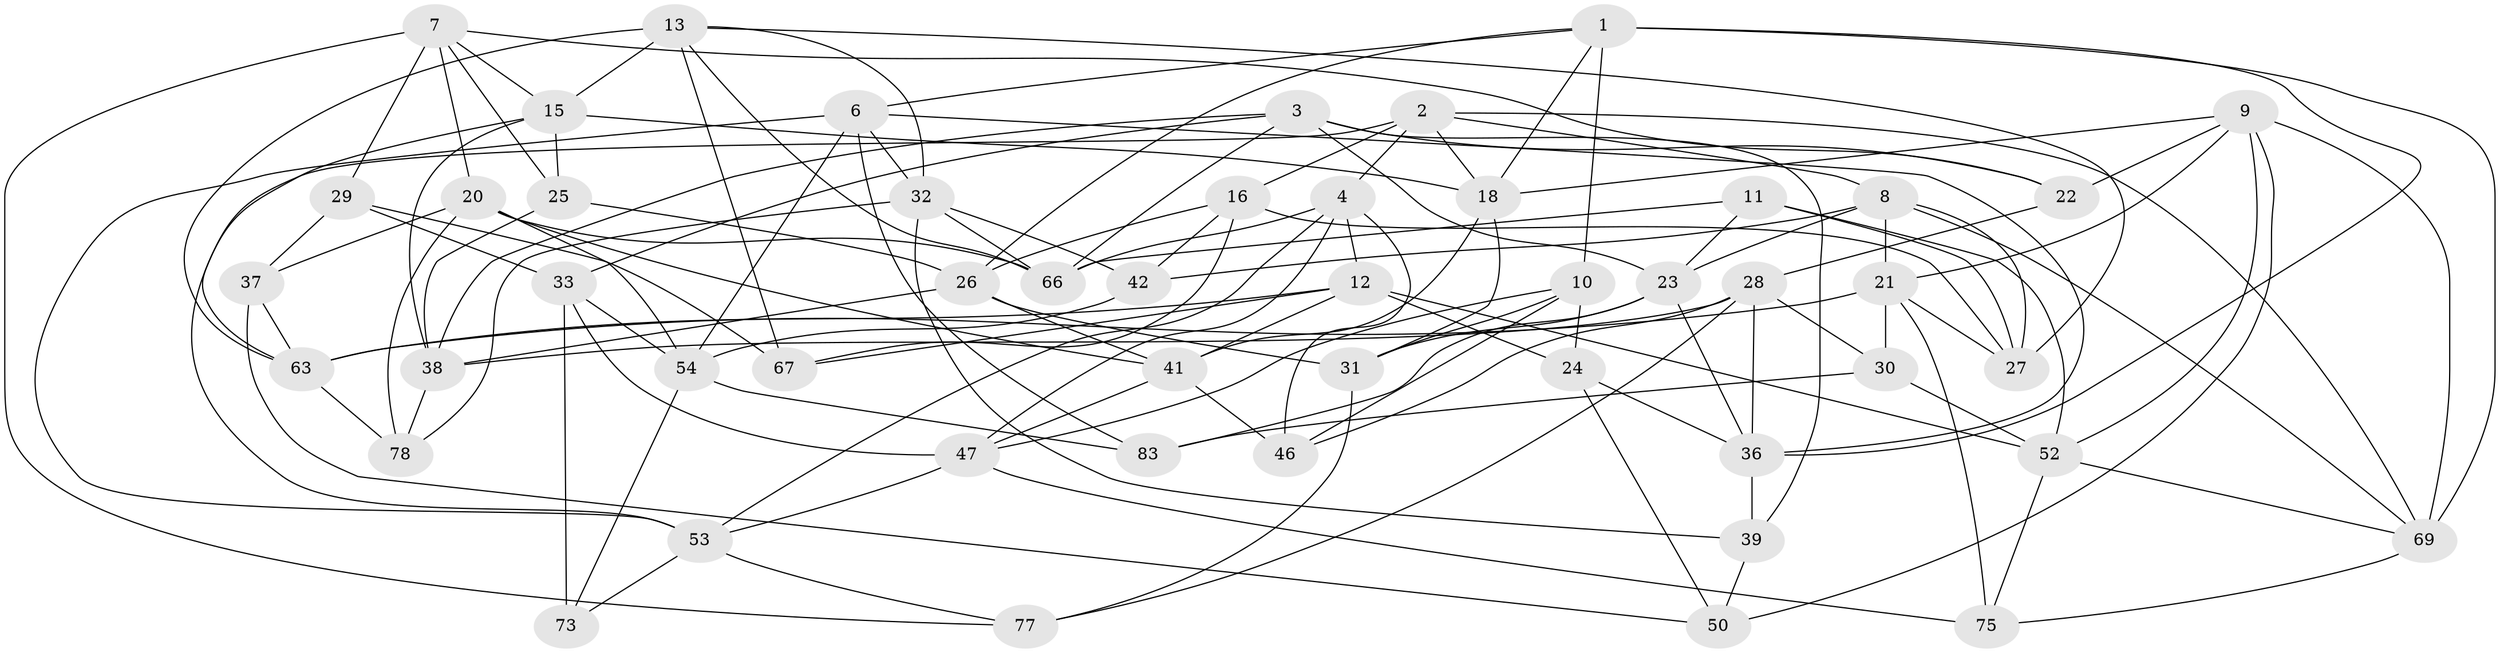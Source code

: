 // Generated by graph-tools (version 1.1) at 2025/52/02/27/25 19:52:34]
// undirected, 50 vertices, 130 edges
graph export_dot {
graph [start="1"]
  node [color=gray90,style=filled];
  1 [super="+58"];
  2 [super="+5"];
  3 [super="+14"];
  4 [super="+40"];
  6 [super="+48"];
  7 [super="+65"];
  8 [super="+19"];
  9 [super="+68"];
  10 [super="+72"];
  11;
  12 [super="+17"];
  13 [super="+44"];
  15 [super="+60"];
  16 [super="+79"];
  18 [super="+57"];
  20 [super="+70"];
  21 [super="+61"];
  22;
  23 [super="+55"];
  24;
  25;
  26 [super="+76"];
  27 [super="+81"];
  28 [super="+35"];
  29;
  30;
  31 [super="+51"];
  32 [super="+34"];
  33 [super="+49"];
  36 [super="+43"];
  37;
  38 [super="+62"];
  39;
  41 [super="+45"];
  42;
  46;
  47 [super="+59"];
  50;
  52 [super="+64"];
  53 [super="+56"];
  54 [super="+82"];
  63 [super="+80"];
  66 [super="+74"];
  67;
  69 [super="+71"];
  73;
  75;
  77;
  78;
  83;
  1 -- 69;
  1 -- 10;
  1 -- 18;
  1 -- 6;
  1 -- 36;
  1 -- 26;
  2 -- 4;
  2 -- 69;
  2 -- 53;
  2 -- 18;
  2 -- 16;
  2 -- 8;
  3 -- 39;
  3 -- 66;
  3 -- 38;
  3 -- 33;
  3 -- 22;
  3 -- 23;
  4 -- 53;
  4 -- 47;
  4 -- 66;
  4 -- 12;
  4 -- 46;
  6 -- 32;
  6 -- 83;
  6 -- 54;
  6 -- 36;
  6 -- 53;
  7 -- 25;
  7 -- 15;
  7 -- 20;
  7 -- 77;
  7 -- 29;
  7 -- 22;
  8 -- 42;
  8 -- 21;
  8 -- 23;
  8 -- 27;
  8 -- 69;
  9 -- 18;
  9 -- 69;
  9 -- 50;
  9 -- 22;
  9 -- 21;
  9 -- 52;
  10 -- 24;
  10 -- 31 [weight=2];
  10 -- 46;
  10 -- 47;
  11 -- 66;
  11 -- 23;
  11 -- 52;
  11 -- 27;
  12 -- 63;
  12 -- 52;
  12 -- 24;
  12 -- 41;
  12 -- 67;
  13 -- 27;
  13 -- 15;
  13 -- 66;
  13 -- 67;
  13 -- 63;
  13 -- 32;
  15 -- 25;
  15 -- 63;
  15 -- 38;
  15 -- 18;
  16 -- 27 [weight=2];
  16 -- 26;
  16 -- 42;
  16 -- 67;
  18 -- 41;
  18 -- 31;
  20 -- 37;
  20 -- 54;
  20 -- 41;
  20 -- 66;
  20 -- 78;
  21 -- 30;
  21 -- 75;
  21 -- 27;
  21 -- 63;
  22 -- 28;
  23 -- 83;
  23 -- 36;
  23 -- 31;
  24 -- 50;
  24 -- 36;
  25 -- 38;
  25 -- 26;
  26 -- 38;
  26 -- 41;
  26 -- 31;
  28 -- 38;
  28 -- 36;
  28 -- 46;
  28 -- 77;
  28 -- 30;
  29 -- 37;
  29 -- 67;
  29 -- 33;
  30 -- 83;
  30 -- 52;
  31 -- 77;
  32 -- 42;
  32 -- 66;
  32 -- 78;
  32 -- 39;
  33 -- 73 [weight=2];
  33 -- 47;
  33 -- 54;
  36 -- 39;
  37 -- 50;
  37 -- 63;
  38 -- 78;
  39 -- 50;
  41 -- 46;
  41 -- 47;
  42 -- 54;
  47 -- 75;
  47 -- 53;
  52 -- 75;
  52 -- 69;
  53 -- 73;
  53 -- 77;
  54 -- 83;
  54 -- 73;
  63 -- 78;
  69 -- 75;
}
